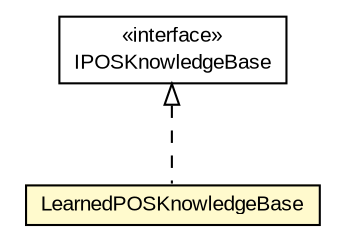 #!/usr/local/bin/dot
#
# Class diagram 
# Generated by UMLGraph version R5_6-24-gf6e263 (http://www.umlgraph.org/)
#

digraph G {
	edge [fontname="arial",fontsize=10,labelfontname="arial",labelfontsize=10];
	node [fontname="arial",fontsize=10,shape=plaintext];
	nodesep=0.25;
	ranksep=0.5;
	// edu.arizona.biosemantics.semanticmarkup.ling.know.lib.LearnedPOSKnowledgeBase
	c95804 [label=<<table title="edu.arizona.biosemantics.semanticmarkup.ling.know.lib.LearnedPOSKnowledgeBase" border="0" cellborder="1" cellspacing="0" cellpadding="2" port="p" bgcolor="lemonChiffon" href="./LearnedPOSKnowledgeBase.html">
		<tr><td><table border="0" cellspacing="0" cellpadding="1">
<tr><td align="center" balign="center"> LearnedPOSKnowledgeBase </td></tr>
		</table></td></tr>
		</table>>, URL="./LearnedPOSKnowledgeBase.html", fontname="arial", fontcolor="black", fontsize=10.0];
	//edu.arizona.biosemantics.semanticmarkup.ling.know.lib.LearnedPOSKnowledgeBase implements edu.arizona.biosemantics.common.ling.know.IPOSKnowledgeBase
	c96063:p -> c95804:p [dir=back,arrowtail=empty,style=dashed];
	// edu.arizona.biosemantics.common.ling.know.IPOSKnowledgeBase
	c96063 [label=<<table title="edu.arizona.biosemantics.common.ling.know.IPOSKnowledgeBase" border="0" cellborder="1" cellspacing="0" cellpadding="2" port="p" href="http://java.sun.com/j2se/1.4.2/docs/api/edu/arizona/biosemantics/common/ling/know/IPOSKnowledgeBase.html">
		<tr><td><table border="0" cellspacing="0" cellpadding="1">
<tr><td align="center" balign="center"> &#171;interface&#187; </td></tr>
<tr><td align="center" balign="center"> IPOSKnowledgeBase </td></tr>
		</table></td></tr>
		</table>>, URL="http://java.sun.com/j2se/1.4.2/docs/api/edu/arizona/biosemantics/common/ling/know/IPOSKnowledgeBase.html", fontname="arial", fontcolor="black", fontsize=10.0];
}

